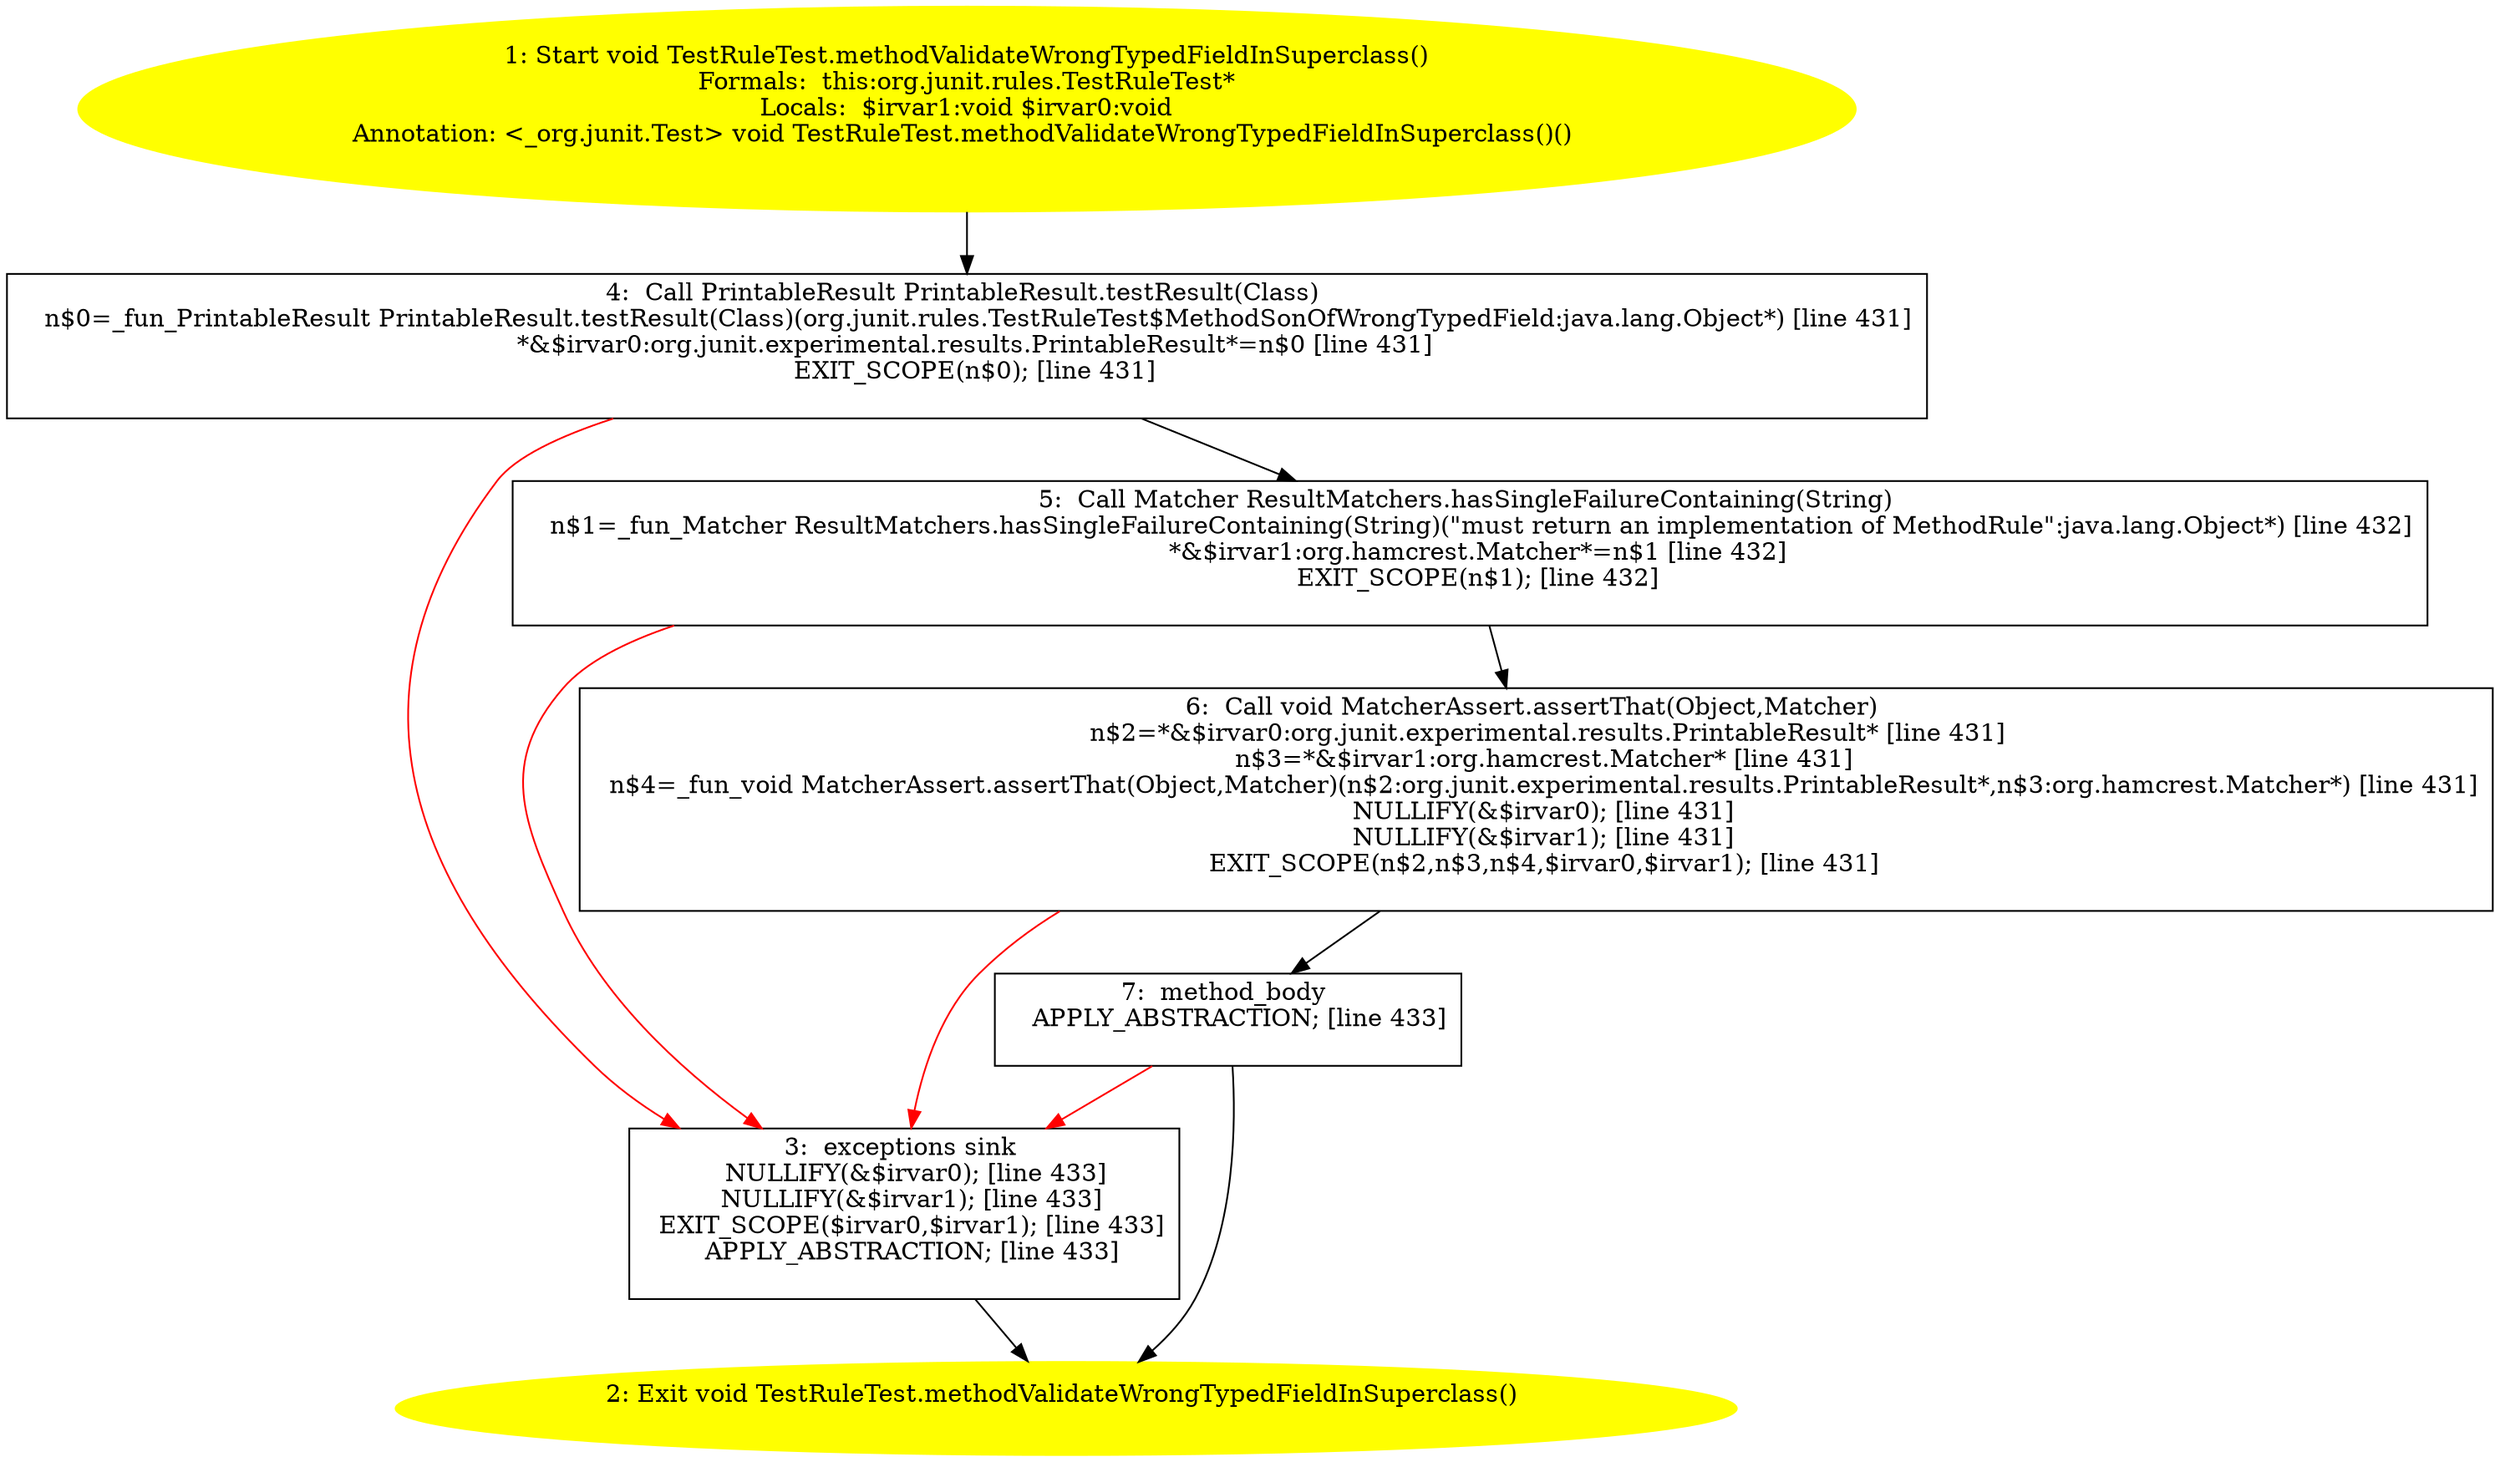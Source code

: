 /* @generated */
digraph cfg {
"org.junit.rules.TestRuleTest.methodValidateWrongTypedFieldInSuperclass():void.ad9b65b1fb46355dd8be57c8b0adcb80_1" [label="1: Start void TestRuleTest.methodValidateWrongTypedFieldInSuperclass()\nFormals:  this:org.junit.rules.TestRuleTest*\nLocals:  $irvar1:void $irvar0:void\nAnnotation: <_org.junit.Test> void TestRuleTest.methodValidateWrongTypedFieldInSuperclass()() \n  " color=yellow style=filled]
	

	 "org.junit.rules.TestRuleTest.methodValidateWrongTypedFieldInSuperclass():void.ad9b65b1fb46355dd8be57c8b0adcb80_1" -> "org.junit.rules.TestRuleTest.methodValidateWrongTypedFieldInSuperclass():void.ad9b65b1fb46355dd8be57c8b0adcb80_4" ;
"org.junit.rules.TestRuleTest.methodValidateWrongTypedFieldInSuperclass():void.ad9b65b1fb46355dd8be57c8b0adcb80_2" [label="2: Exit void TestRuleTest.methodValidateWrongTypedFieldInSuperclass() \n  " color=yellow style=filled]
	

"org.junit.rules.TestRuleTest.methodValidateWrongTypedFieldInSuperclass():void.ad9b65b1fb46355dd8be57c8b0adcb80_3" [label="3:  exceptions sink \n   NULLIFY(&$irvar0); [line 433]\n  NULLIFY(&$irvar1); [line 433]\n  EXIT_SCOPE($irvar0,$irvar1); [line 433]\n  APPLY_ABSTRACTION; [line 433]\n " shape="box"]
	

	 "org.junit.rules.TestRuleTest.methodValidateWrongTypedFieldInSuperclass():void.ad9b65b1fb46355dd8be57c8b0adcb80_3" -> "org.junit.rules.TestRuleTest.methodValidateWrongTypedFieldInSuperclass():void.ad9b65b1fb46355dd8be57c8b0adcb80_2" ;
"org.junit.rules.TestRuleTest.methodValidateWrongTypedFieldInSuperclass():void.ad9b65b1fb46355dd8be57c8b0adcb80_4" [label="4:  Call PrintableResult PrintableResult.testResult(Class) \n   n$0=_fun_PrintableResult PrintableResult.testResult(Class)(org.junit.rules.TestRuleTest$MethodSonOfWrongTypedField:java.lang.Object*) [line 431]\n  *&$irvar0:org.junit.experimental.results.PrintableResult*=n$0 [line 431]\n  EXIT_SCOPE(n$0); [line 431]\n " shape="box"]
	

	 "org.junit.rules.TestRuleTest.methodValidateWrongTypedFieldInSuperclass():void.ad9b65b1fb46355dd8be57c8b0adcb80_4" -> "org.junit.rules.TestRuleTest.methodValidateWrongTypedFieldInSuperclass():void.ad9b65b1fb46355dd8be57c8b0adcb80_5" ;
	 "org.junit.rules.TestRuleTest.methodValidateWrongTypedFieldInSuperclass():void.ad9b65b1fb46355dd8be57c8b0adcb80_4" -> "org.junit.rules.TestRuleTest.methodValidateWrongTypedFieldInSuperclass():void.ad9b65b1fb46355dd8be57c8b0adcb80_3" [color="red" ];
"org.junit.rules.TestRuleTest.methodValidateWrongTypedFieldInSuperclass():void.ad9b65b1fb46355dd8be57c8b0adcb80_5" [label="5:  Call Matcher ResultMatchers.hasSingleFailureContaining(String) \n   n$1=_fun_Matcher ResultMatchers.hasSingleFailureContaining(String)(\"must return an implementation of MethodRule\":java.lang.Object*) [line 432]\n  *&$irvar1:org.hamcrest.Matcher*=n$1 [line 432]\n  EXIT_SCOPE(n$1); [line 432]\n " shape="box"]
	

	 "org.junit.rules.TestRuleTest.methodValidateWrongTypedFieldInSuperclass():void.ad9b65b1fb46355dd8be57c8b0adcb80_5" -> "org.junit.rules.TestRuleTest.methodValidateWrongTypedFieldInSuperclass():void.ad9b65b1fb46355dd8be57c8b0adcb80_6" ;
	 "org.junit.rules.TestRuleTest.methodValidateWrongTypedFieldInSuperclass():void.ad9b65b1fb46355dd8be57c8b0adcb80_5" -> "org.junit.rules.TestRuleTest.methodValidateWrongTypedFieldInSuperclass():void.ad9b65b1fb46355dd8be57c8b0adcb80_3" [color="red" ];
"org.junit.rules.TestRuleTest.methodValidateWrongTypedFieldInSuperclass():void.ad9b65b1fb46355dd8be57c8b0adcb80_6" [label="6:  Call void MatcherAssert.assertThat(Object,Matcher) \n   n$2=*&$irvar0:org.junit.experimental.results.PrintableResult* [line 431]\n  n$3=*&$irvar1:org.hamcrest.Matcher* [line 431]\n  n$4=_fun_void MatcherAssert.assertThat(Object,Matcher)(n$2:org.junit.experimental.results.PrintableResult*,n$3:org.hamcrest.Matcher*) [line 431]\n  NULLIFY(&$irvar0); [line 431]\n  NULLIFY(&$irvar1); [line 431]\n  EXIT_SCOPE(n$2,n$3,n$4,$irvar0,$irvar1); [line 431]\n " shape="box"]
	

	 "org.junit.rules.TestRuleTest.methodValidateWrongTypedFieldInSuperclass():void.ad9b65b1fb46355dd8be57c8b0adcb80_6" -> "org.junit.rules.TestRuleTest.methodValidateWrongTypedFieldInSuperclass():void.ad9b65b1fb46355dd8be57c8b0adcb80_7" ;
	 "org.junit.rules.TestRuleTest.methodValidateWrongTypedFieldInSuperclass():void.ad9b65b1fb46355dd8be57c8b0adcb80_6" -> "org.junit.rules.TestRuleTest.methodValidateWrongTypedFieldInSuperclass():void.ad9b65b1fb46355dd8be57c8b0adcb80_3" [color="red" ];
"org.junit.rules.TestRuleTest.methodValidateWrongTypedFieldInSuperclass():void.ad9b65b1fb46355dd8be57c8b0adcb80_7" [label="7:  method_body \n   APPLY_ABSTRACTION; [line 433]\n " shape="box"]
	

	 "org.junit.rules.TestRuleTest.methodValidateWrongTypedFieldInSuperclass():void.ad9b65b1fb46355dd8be57c8b0adcb80_7" -> "org.junit.rules.TestRuleTest.methodValidateWrongTypedFieldInSuperclass():void.ad9b65b1fb46355dd8be57c8b0adcb80_2" ;
	 "org.junit.rules.TestRuleTest.methodValidateWrongTypedFieldInSuperclass():void.ad9b65b1fb46355dd8be57c8b0adcb80_7" -> "org.junit.rules.TestRuleTest.methodValidateWrongTypedFieldInSuperclass():void.ad9b65b1fb46355dd8be57c8b0adcb80_3" [color="red" ];
}
